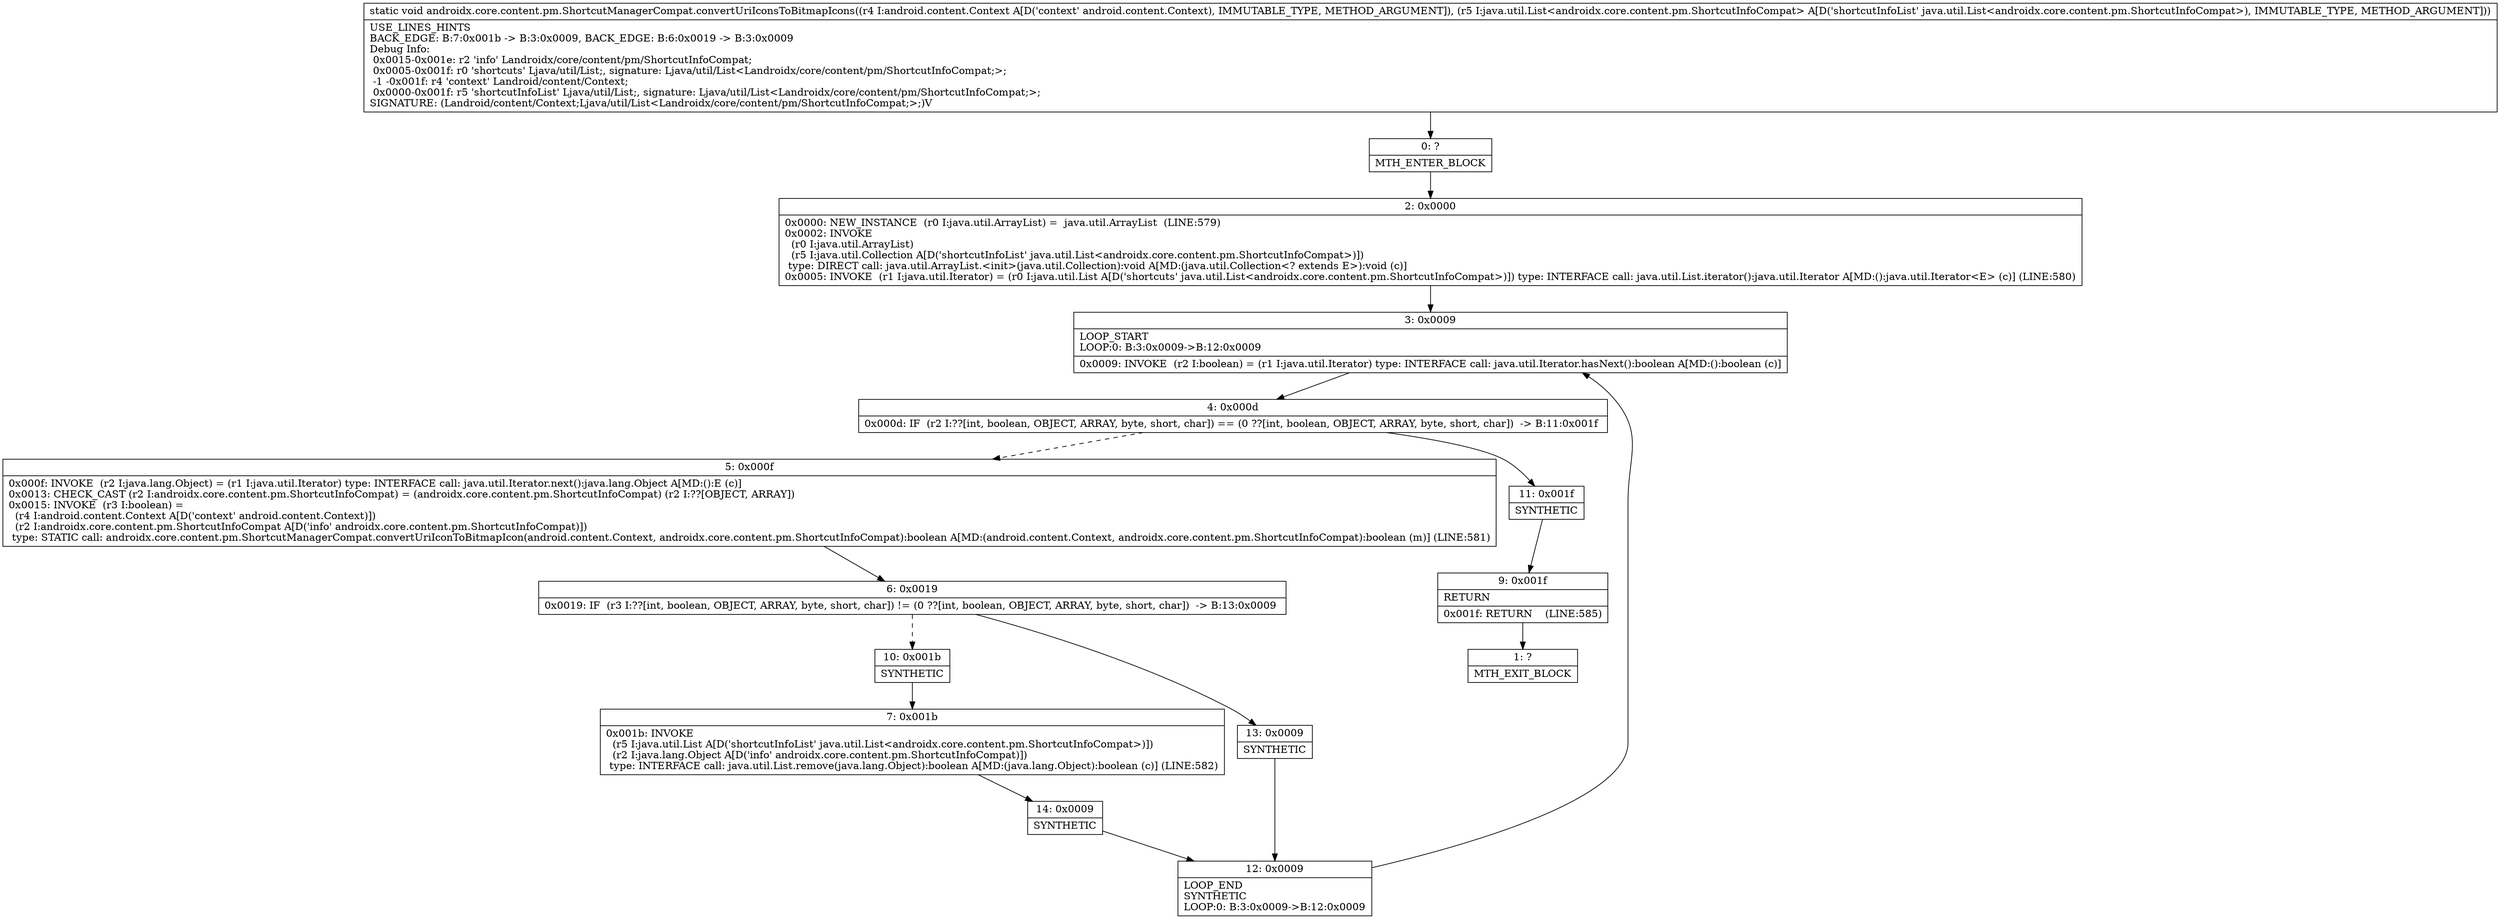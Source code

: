 digraph "CFG forandroidx.core.content.pm.ShortcutManagerCompat.convertUriIconsToBitmapIcons(Landroid\/content\/Context;Ljava\/util\/List;)V" {
Node_0 [shape=record,label="{0\:\ ?|MTH_ENTER_BLOCK\l}"];
Node_2 [shape=record,label="{2\:\ 0x0000|0x0000: NEW_INSTANCE  (r0 I:java.util.ArrayList) =  java.util.ArrayList  (LINE:579)\l0x0002: INVOKE  \l  (r0 I:java.util.ArrayList)\l  (r5 I:java.util.Collection A[D('shortcutInfoList' java.util.List\<androidx.core.content.pm.ShortcutInfoCompat\>)])\l type: DIRECT call: java.util.ArrayList.\<init\>(java.util.Collection):void A[MD:(java.util.Collection\<? extends E\>):void (c)]\l0x0005: INVOKE  (r1 I:java.util.Iterator) = (r0 I:java.util.List A[D('shortcuts' java.util.List\<androidx.core.content.pm.ShortcutInfoCompat\>)]) type: INTERFACE call: java.util.List.iterator():java.util.Iterator A[MD:():java.util.Iterator\<E\> (c)] (LINE:580)\l}"];
Node_3 [shape=record,label="{3\:\ 0x0009|LOOP_START\lLOOP:0: B:3:0x0009\-\>B:12:0x0009\l|0x0009: INVOKE  (r2 I:boolean) = (r1 I:java.util.Iterator) type: INTERFACE call: java.util.Iterator.hasNext():boolean A[MD:():boolean (c)]\l}"];
Node_4 [shape=record,label="{4\:\ 0x000d|0x000d: IF  (r2 I:??[int, boolean, OBJECT, ARRAY, byte, short, char]) == (0 ??[int, boolean, OBJECT, ARRAY, byte, short, char])  \-\> B:11:0x001f \l}"];
Node_5 [shape=record,label="{5\:\ 0x000f|0x000f: INVOKE  (r2 I:java.lang.Object) = (r1 I:java.util.Iterator) type: INTERFACE call: java.util.Iterator.next():java.lang.Object A[MD:():E (c)]\l0x0013: CHECK_CAST (r2 I:androidx.core.content.pm.ShortcutInfoCompat) = (androidx.core.content.pm.ShortcutInfoCompat) (r2 I:??[OBJECT, ARRAY]) \l0x0015: INVOKE  (r3 I:boolean) = \l  (r4 I:android.content.Context A[D('context' android.content.Context)])\l  (r2 I:androidx.core.content.pm.ShortcutInfoCompat A[D('info' androidx.core.content.pm.ShortcutInfoCompat)])\l type: STATIC call: androidx.core.content.pm.ShortcutManagerCompat.convertUriIconToBitmapIcon(android.content.Context, androidx.core.content.pm.ShortcutInfoCompat):boolean A[MD:(android.content.Context, androidx.core.content.pm.ShortcutInfoCompat):boolean (m)] (LINE:581)\l}"];
Node_6 [shape=record,label="{6\:\ 0x0019|0x0019: IF  (r3 I:??[int, boolean, OBJECT, ARRAY, byte, short, char]) != (0 ??[int, boolean, OBJECT, ARRAY, byte, short, char])  \-\> B:13:0x0009 \l}"];
Node_10 [shape=record,label="{10\:\ 0x001b|SYNTHETIC\l}"];
Node_7 [shape=record,label="{7\:\ 0x001b|0x001b: INVOKE  \l  (r5 I:java.util.List A[D('shortcutInfoList' java.util.List\<androidx.core.content.pm.ShortcutInfoCompat\>)])\l  (r2 I:java.lang.Object A[D('info' androidx.core.content.pm.ShortcutInfoCompat)])\l type: INTERFACE call: java.util.List.remove(java.lang.Object):boolean A[MD:(java.lang.Object):boolean (c)] (LINE:582)\l}"];
Node_14 [shape=record,label="{14\:\ 0x0009|SYNTHETIC\l}"];
Node_12 [shape=record,label="{12\:\ 0x0009|LOOP_END\lSYNTHETIC\lLOOP:0: B:3:0x0009\-\>B:12:0x0009\l}"];
Node_13 [shape=record,label="{13\:\ 0x0009|SYNTHETIC\l}"];
Node_11 [shape=record,label="{11\:\ 0x001f|SYNTHETIC\l}"];
Node_9 [shape=record,label="{9\:\ 0x001f|RETURN\l|0x001f: RETURN    (LINE:585)\l}"];
Node_1 [shape=record,label="{1\:\ ?|MTH_EXIT_BLOCK\l}"];
MethodNode[shape=record,label="{static void androidx.core.content.pm.ShortcutManagerCompat.convertUriIconsToBitmapIcons((r4 I:android.content.Context A[D('context' android.content.Context), IMMUTABLE_TYPE, METHOD_ARGUMENT]), (r5 I:java.util.List\<androidx.core.content.pm.ShortcutInfoCompat\> A[D('shortcutInfoList' java.util.List\<androidx.core.content.pm.ShortcutInfoCompat\>), IMMUTABLE_TYPE, METHOD_ARGUMENT]))  | USE_LINES_HINTS\lBACK_EDGE: B:7:0x001b \-\> B:3:0x0009, BACK_EDGE: B:6:0x0019 \-\> B:3:0x0009\lDebug Info:\l  0x0015\-0x001e: r2 'info' Landroidx\/core\/content\/pm\/ShortcutInfoCompat;\l  0x0005\-0x001f: r0 'shortcuts' Ljava\/util\/List;, signature: Ljava\/util\/List\<Landroidx\/core\/content\/pm\/ShortcutInfoCompat;\>;\l  \-1 \-0x001f: r4 'context' Landroid\/content\/Context;\l  0x0000\-0x001f: r5 'shortcutInfoList' Ljava\/util\/List;, signature: Ljava\/util\/List\<Landroidx\/core\/content\/pm\/ShortcutInfoCompat;\>;\lSIGNATURE: (Landroid\/content\/Context;Ljava\/util\/List\<Landroidx\/core\/content\/pm\/ShortcutInfoCompat;\>;)V\l}"];
MethodNode -> Node_0;Node_0 -> Node_2;
Node_2 -> Node_3;
Node_3 -> Node_4;
Node_4 -> Node_5[style=dashed];
Node_4 -> Node_11;
Node_5 -> Node_6;
Node_6 -> Node_10[style=dashed];
Node_6 -> Node_13;
Node_10 -> Node_7;
Node_7 -> Node_14;
Node_14 -> Node_12;
Node_12 -> Node_3;
Node_13 -> Node_12;
Node_11 -> Node_9;
Node_9 -> Node_1;
}

